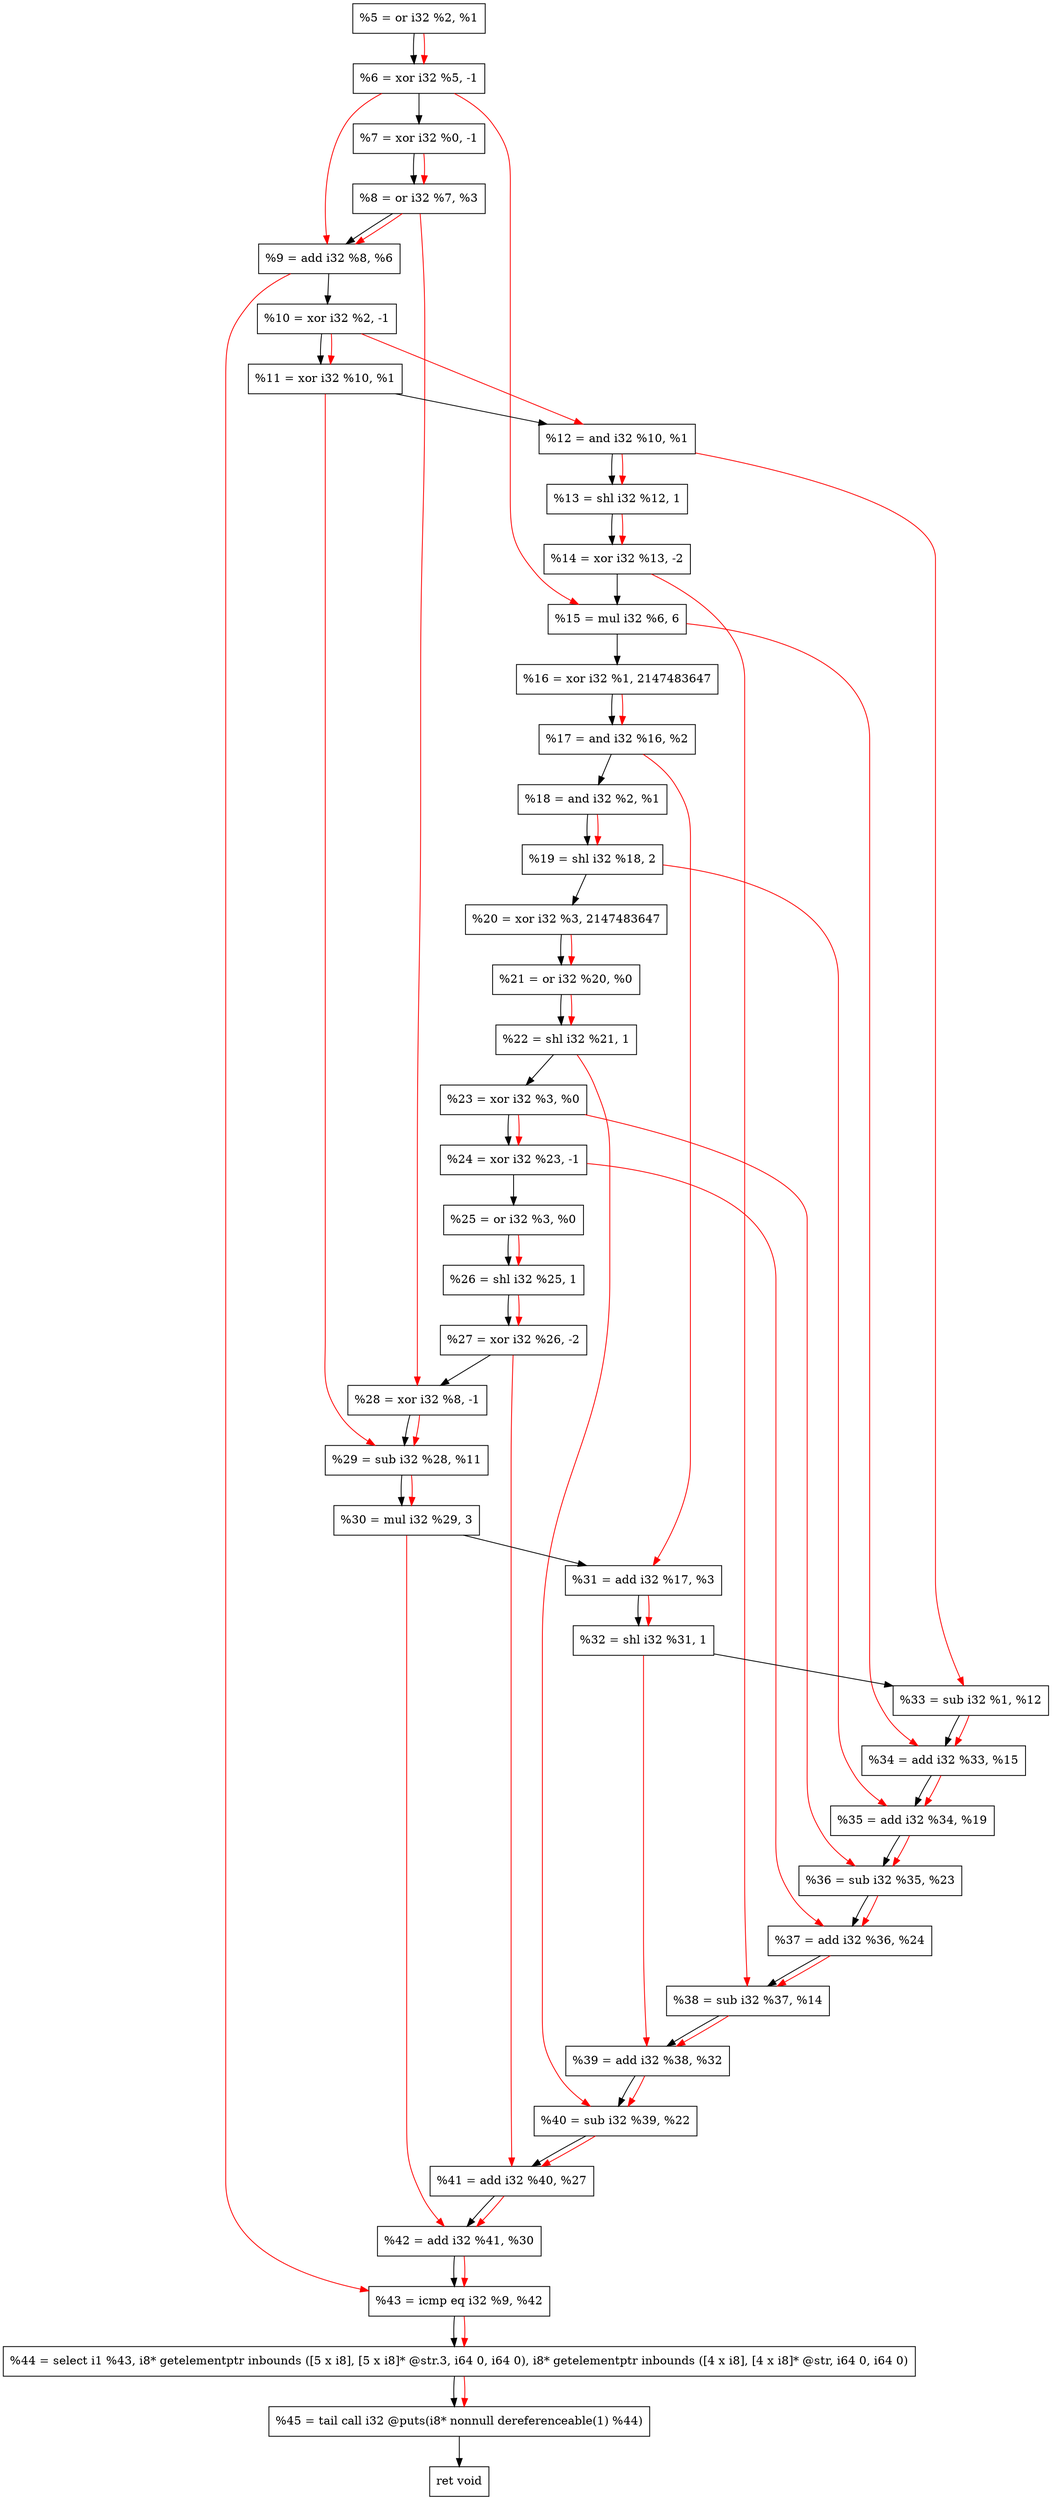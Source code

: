 digraph "DFG for'crackme' function" {
	Node0xff7b00[shape=record, label="  %5 = or i32 %2, %1"];
	Node0xff8180[shape=record, label="  %6 = xor i32 %5, -1"];
	Node0xff81f0[shape=record, label="  %7 = xor i32 %0, -1"];
	Node0xff8260[shape=record, label="  %8 = or i32 %7, %3"];
	Node0xff82d0[shape=record, label="  %9 = add i32 %8, %6"];
	Node0xff8340[shape=record, label="  %10 = xor i32 %2, -1"];
	Node0xff83b0[shape=record, label="  %11 = xor i32 %10, %1"];
	Node0xff8420[shape=record, label="  %12 = and i32 %10, %1"];
	Node0xff84c0[shape=record, label="  %13 = shl i32 %12, 1"];
	Node0xff8560[shape=record, label="  %14 = xor i32 %13, -2"];
	Node0xff8600[shape=record, label="  %15 = mul i32 %6, 6"];
	Node0xff86a0[shape=record, label="  %16 = xor i32 %1, 2147483647"];
	Node0xff8710[shape=record, label="  %17 = and i32 %16, %2"];
	Node0xff8780[shape=record, label="  %18 = and i32 %2, %1"];
	Node0xff8820[shape=record, label="  %19 = shl i32 %18, 2"];
	Node0xff8890[shape=record, label="  %20 = xor i32 %3, 2147483647"];
	Node0xff8900[shape=record, label="  %21 = or i32 %20, %0"];
	Node0xff8970[shape=record, label="  %22 = shl i32 %21, 1"];
	Node0xff89e0[shape=record, label="  %23 = xor i32 %3, %0"];
	Node0xff8a50[shape=record, label="  %24 = xor i32 %23, -1"];
	Node0xff8ac0[shape=record, label="  %25 = or i32 %3, %0"];
	Node0xff8b30[shape=record, label="  %26 = shl i32 %25, 1"];
	Node0xff8ba0[shape=record, label="  %27 = xor i32 %26, -2"];
	Node0xff8c10[shape=record, label="  %28 = xor i32 %8, -1"];
	Node0xff8c80[shape=record, label="  %29 = sub i32 %28, %11"];
	Node0xff8d20[shape=record, label="  %30 = mul i32 %29, 3"];
	Node0xff8d90[shape=record, label="  %31 = add i32 %17, %3"];
	Node0xff8e00[shape=record, label="  %32 = shl i32 %31, 1"];
	Node0xff9080[shape=record, label="  %33 = sub i32 %1, %12"];
	Node0xff90f0[shape=record, label="  %34 = add i32 %33, %15"];
	Node0xff9160[shape=record, label="  %35 = add i32 %34, %19"];
	Node0xff91d0[shape=record, label="  %36 = sub i32 %35, %23"];
	Node0xff9240[shape=record, label="  %37 = add i32 %36, %24"];
	Node0xff92b0[shape=record, label="  %38 = sub i32 %37, %14"];
	Node0xff9320[shape=record, label="  %39 = add i32 %38, %32"];
	Node0xff9390[shape=record, label="  %40 = sub i32 %39, %22"];
	Node0xff9400[shape=record, label="  %41 = add i32 %40, %27"];
	Node0xff9470[shape=record, label="  %42 = add i32 %41, %30"];
	Node0xff94e0[shape=record, label="  %43 = icmp eq i32 %9, %42"];
	Node0xf98268[shape=record, label="  %44 = select i1 %43, i8* getelementptr inbounds ([5 x i8], [5 x i8]* @str.3, i64 0, i64 0), i8* getelementptr inbounds ([4 x i8], [4 x i8]* @str, i64 0, i64 0)"];
	Node0xff9980[shape=record, label="  %45 = tail call i32 @puts(i8* nonnull dereferenceable(1) %44)"];
	Node0xff99d0[shape=record, label="  ret void"];
	Node0xff7b00 -> Node0xff8180;
	Node0xff8180 -> Node0xff81f0;
	Node0xff81f0 -> Node0xff8260;
	Node0xff8260 -> Node0xff82d0;
	Node0xff82d0 -> Node0xff8340;
	Node0xff8340 -> Node0xff83b0;
	Node0xff83b0 -> Node0xff8420;
	Node0xff8420 -> Node0xff84c0;
	Node0xff84c0 -> Node0xff8560;
	Node0xff8560 -> Node0xff8600;
	Node0xff8600 -> Node0xff86a0;
	Node0xff86a0 -> Node0xff8710;
	Node0xff8710 -> Node0xff8780;
	Node0xff8780 -> Node0xff8820;
	Node0xff8820 -> Node0xff8890;
	Node0xff8890 -> Node0xff8900;
	Node0xff8900 -> Node0xff8970;
	Node0xff8970 -> Node0xff89e0;
	Node0xff89e0 -> Node0xff8a50;
	Node0xff8a50 -> Node0xff8ac0;
	Node0xff8ac0 -> Node0xff8b30;
	Node0xff8b30 -> Node0xff8ba0;
	Node0xff8ba0 -> Node0xff8c10;
	Node0xff8c10 -> Node0xff8c80;
	Node0xff8c80 -> Node0xff8d20;
	Node0xff8d20 -> Node0xff8d90;
	Node0xff8d90 -> Node0xff8e00;
	Node0xff8e00 -> Node0xff9080;
	Node0xff9080 -> Node0xff90f0;
	Node0xff90f0 -> Node0xff9160;
	Node0xff9160 -> Node0xff91d0;
	Node0xff91d0 -> Node0xff9240;
	Node0xff9240 -> Node0xff92b0;
	Node0xff92b0 -> Node0xff9320;
	Node0xff9320 -> Node0xff9390;
	Node0xff9390 -> Node0xff9400;
	Node0xff9400 -> Node0xff9470;
	Node0xff9470 -> Node0xff94e0;
	Node0xff94e0 -> Node0xf98268;
	Node0xf98268 -> Node0xff9980;
	Node0xff9980 -> Node0xff99d0;
edge [color=red]
	Node0xff7b00 -> Node0xff8180;
	Node0xff81f0 -> Node0xff8260;
	Node0xff8260 -> Node0xff82d0;
	Node0xff8180 -> Node0xff82d0;
	Node0xff8340 -> Node0xff83b0;
	Node0xff8340 -> Node0xff8420;
	Node0xff8420 -> Node0xff84c0;
	Node0xff84c0 -> Node0xff8560;
	Node0xff8180 -> Node0xff8600;
	Node0xff86a0 -> Node0xff8710;
	Node0xff8780 -> Node0xff8820;
	Node0xff8890 -> Node0xff8900;
	Node0xff8900 -> Node0xff8970;
	Node0xff89e0 -> Node0xff8a50;
	Node0xff8ac0 -> Node0xff8b30;
	Node0xff8b30 -> Node0xff8ba0;
	Node0xff8260 -> Node0xff8c10;
	Node0xff8c10 -> Node0xff8c80;
	Node0xff83b0 -> Node0xff8c80;
	Node0xff8c80 -> Node0xff8d20;
	Node0xff8710 -> Node0xff8d90;
	Node0xff8d90 -> Node0xff8e00;
	Node0xff8420 -> Node0xff9080;
	Node0xff9080 -> Node0xff90f0;
	Node0xff8600 -> Node0xff90f0;
	Node0xff90f0 -> Node0xff9160;
	Node0xff8820 -> Node0xff9160;
	Node0xff9160 -> Node0xff91d0;
	Node0xff89e0 -> Node0xff91d0;
	Node0xff91d0 -> Node0xff9240;
	Node0xff8a50 -> Node0xff9240;
	Node0xff9240 -> Node0xff92b0;
	Node0xff8560 -> Node0xff92b0;
	Node0xff92b0 -> Node0xff9320;
	Node0xff8e00 -> Node0xff9320;
	Node0xff9320 -> Node0xff9390;
	Node0xff8970 -> Node0xff9390;
	Node0xff9390 -> Node0xff9400;
	Node0xff8ba0 -> Node0xff9400;
	Node0xff9400 -> Node0xff9470;
	Node0xff8d20 -> Node0xff9470;
	Node0xff82d0 -> Node0xff94e0;
	Node0xff9470 -> Node0xff94e0;
	Node0xff94e0 -> Node0xf98268;
	Node0xf98268 -> Node0xff9980;
}
